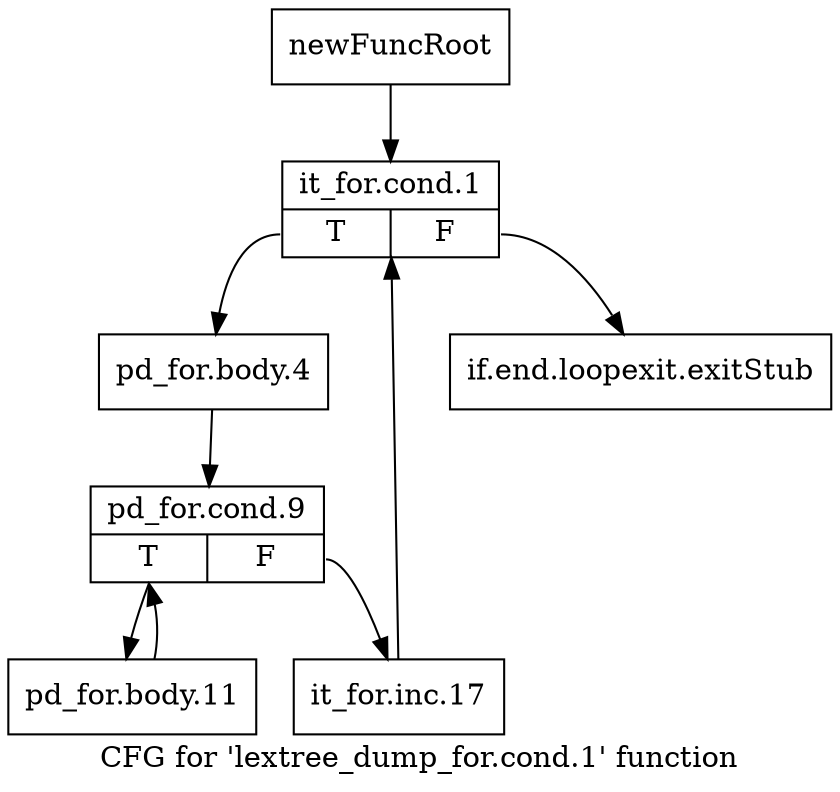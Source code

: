 digraph "CFG for 'lextree_dump_for.cond.1' function" {
	label="CFG for 'lextree_dump_for.cond.1' function";

	Node0x12503f0 [shape=record,label="{newFuncRoot}"];
	Node0x12503f0 -> Node0x1250490;
	Node0x1250440 [shape=record,label="{if.end.loopexit.exitStub}"];
	Node0x1250490 [shape=record,label="{it_for.cond.1|{<s0>T|<s1>F}}"];
	Node0x1250490:s0 -> Node0x12504e0;
	Node0x1250490:s1 -> Node0x1250440;
	Node0x12504e0 [shape=record,label="{pd_for.body.4}"];
	Node0x12504e0 -> Node0x1250530;
	Node0x1250530 [shape=record,label="{pd_for.cond.9|{<s0>T|<s1>F}}"];
	Node0x1250530:s0 -> Node0x12505d0;
	Node0x1250530:s1 -> Node0x1250580;
	Node0x1250580 [shape=record,label="{it_for.inc.17}"];
	Node0x1250580 -> Node0x1250490;
	Node0x12505d0 [shape=record,label="{pd_for.body.11}"];
	Node0x12505d0 -> Node0x1250530;
}
